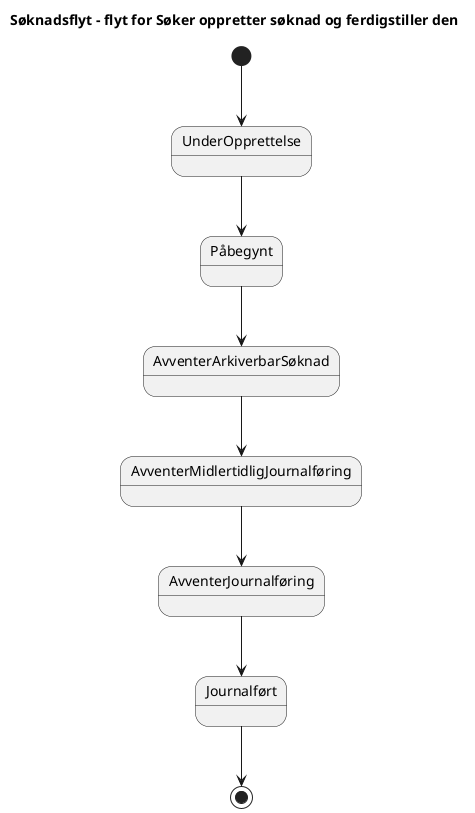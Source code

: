 @startuml
title 
Søknadsflyt – flyt for Søker oppretter søknad og ferdigstiller den
end title           
[*]-->UnderOpprettelse 
UnderOpprettelse --> Påbegynt
Påbegynt --> AvventerArkiverbarSøknad
AvventerArkiverbarSøknad --> AvventerMidlertidligJournalføring
AvventerMidlertidligJournalføring --> AvventerJournalføring
AvventerJournalføring --> Journalført
Journalført--> [*]
@enduml
